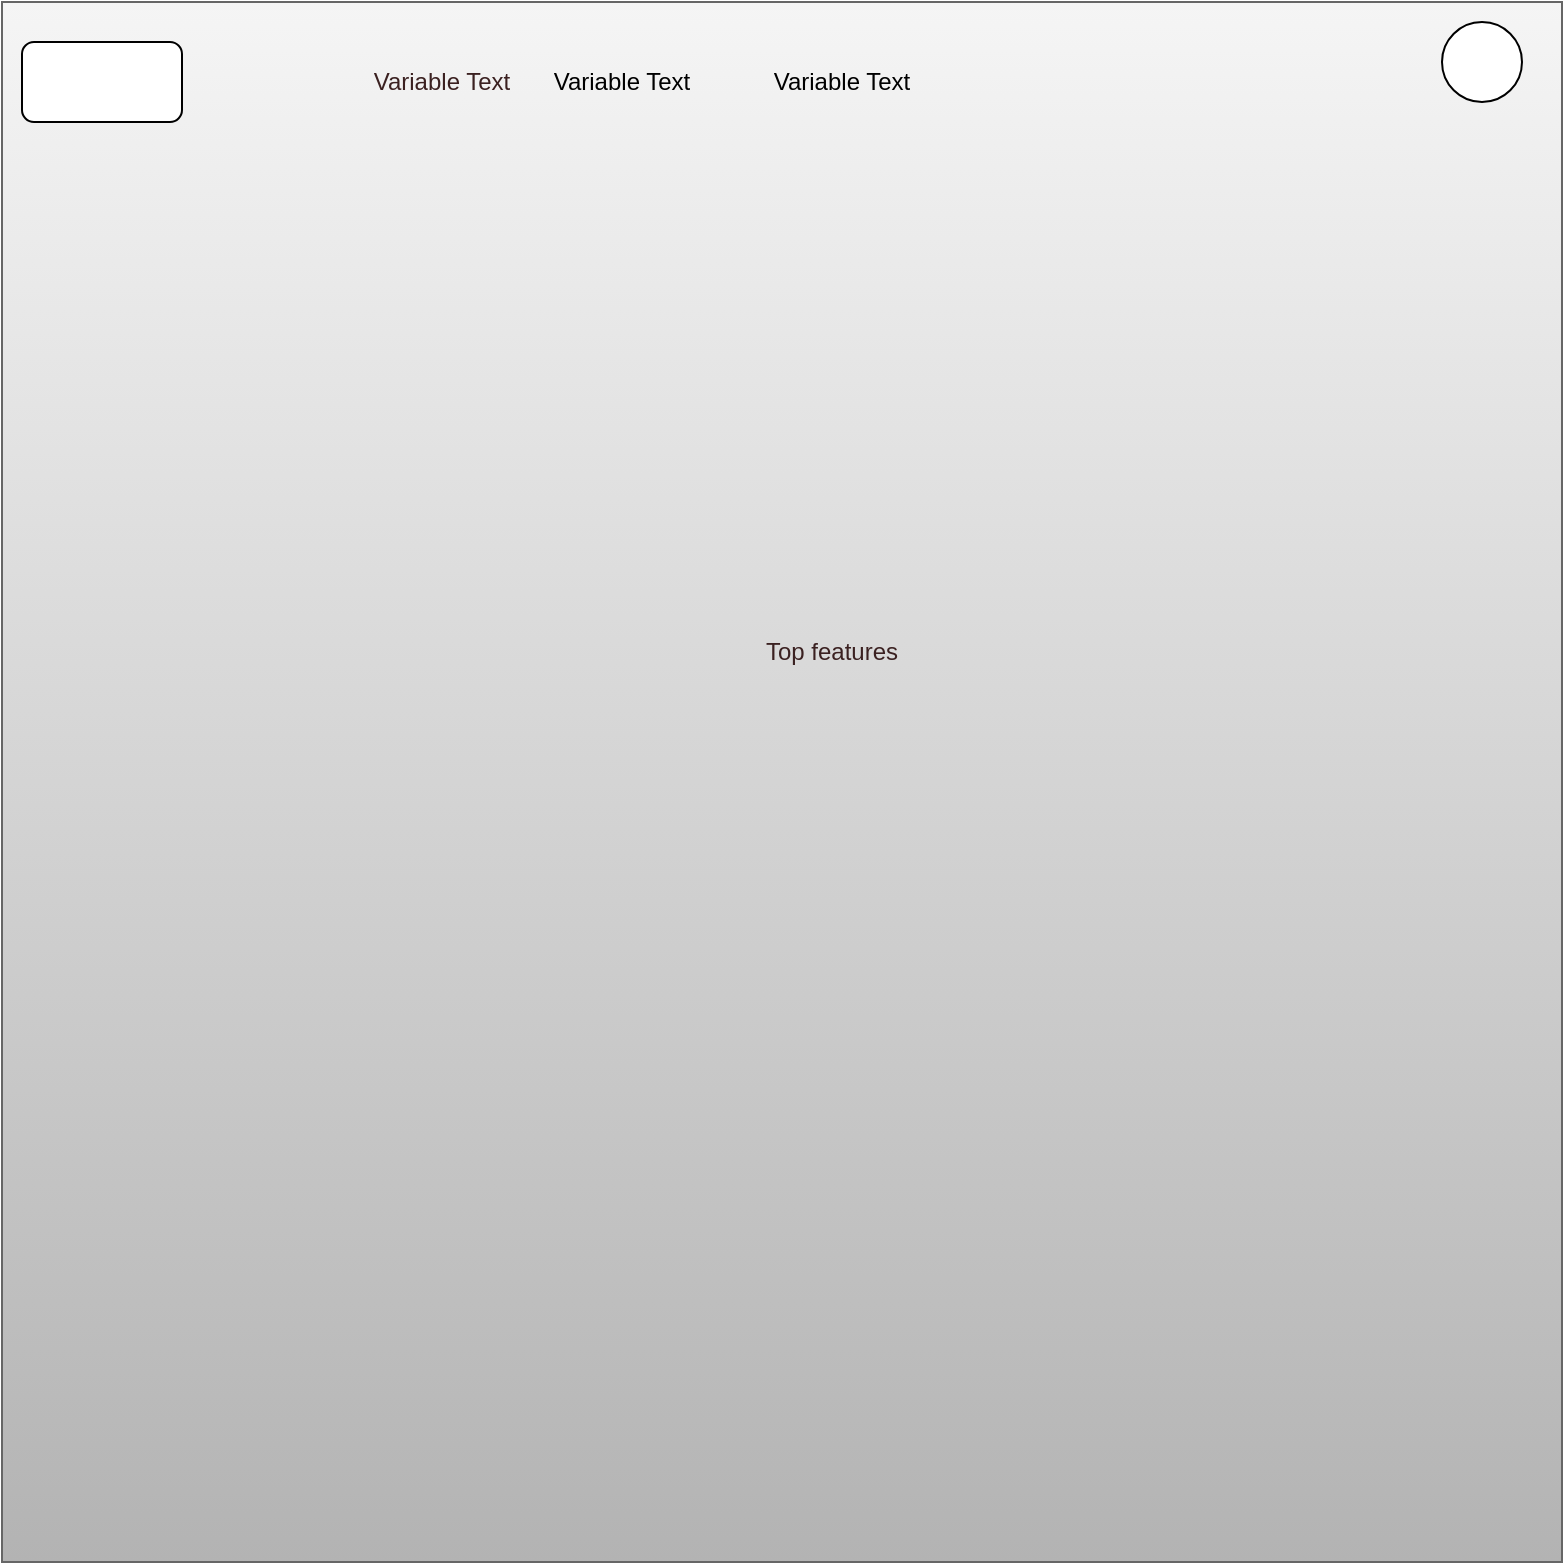 <mxfile>
    <diagram id="2Cs8jsLTNodN8A-vCDTy" name="Page-1">
        <mxGraphModel dx="793" dy="637" grid="1" gridSize="10" guides="1" tooltips="1" connect="1" arrows="1" fold="1" page="1" pageScale="1" pageWidth="850" pageHeight="1100" math="0" shadow="0">
            <root>
                <mxCell id="0"/>
                <mxCell id="1" parent="0"/>
                <mxCell id="2" value="" style="whiteSpace=wrap;html=1;aspect=fixed;fillColor=#f5f5f5;gradientColor=#b3b3b3;strokeColor=#666666;" parent="1" vertex="1">
                    <mxGeometry x="20" width="780" height="780" as="geometry"/>
                </mxCell>
                <mxCell id="3" value="" style="rounded=1;whiteSpace=wrap;html=1;" parent="1" vertex="1">
                    <mxGeometry x="30" y="20" width="80" height="40" as="geometry"/>
                </mxCell>
                <mxCell id="4" value="" style="ellipse;whiteSpace=wrap;html=1;aspect=fixed;" parent="1" vertex="1">
                    <mxGeometry x="740" y="10" width="40" height="40" as="geometry"/>
                </mxCell>
                <UserObject label="%name% Text" placeholders="1" name="Variable" id="5">
                    <mxCell style="text;html=1;align=center;verticalAlign=middle;whiteSpace=wrap;overflow=hidden;fontColor=#3b2121;" parent="1" vertex="1">
                        <mxGeometry x="200" y="30" width="80" height="20" as="geometry"/>
                    </mxCell>
                </UserObject>
                <UserObject label="%name% Text" placeholders="1" name="Variable" id="6">
                    <mxCell style="text;html=1;strokeColor=none;fillColor=none;align=center;verticalAlign=middle;whiteSpace=wrap;overflow=hidden;" parent="1" vertex="1">
                        <mxGeometry x="290" y="30" width="80" height="20" as="geometry"/>
                    </mxCell>
                </UserObject>
                <UserObject label="%name% Text" placeholders="1" name="Variable" id="9">
                    <mxCell style="text;html=1;strokeColor=none;fillColor=none;align=center;verticalAlign=middle;whiteSpace=wrap;overflow=hidden;" parent="1" vertex="1">
                        <mxGeometry x="400" y="30" width="80" height="20" as="geometry"/>
                    </mxCell>
                </UserObject>
                <mxCell id="10" value="Top features" style="text;html=1;strokeColor=none;fillColor=none;align=center;verticalAlign=middle;whiteSpace=wrap;rounded=0;fontColor=#3b2121;" vertex="1" parent="1">
                    <mxGeometry x="370" y="310" width="130" height="30" as="geometry"/>
                </mxCell>
            </root>
        </mxGraphModel>
    </diagram>
</mxfile>